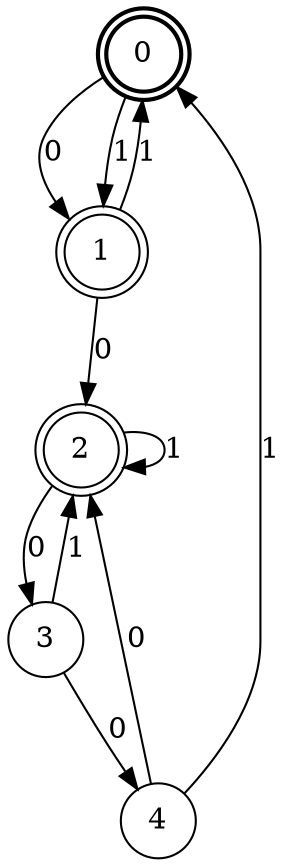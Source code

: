 digraph Automat {
    node [shape = circle];
    0 [style = "bold"];
    0 [peripheries=2]
    0 -> 1 [label = "0"];
    0 -> 1 [label = "1"];
    1 [peripheries=2]
    1 -> 2 [label = "0"];
    1 -> 0 [label = "1"];
    2 [peripheries=2]
    2 -> 3 [label = "0"];
    2 -> 2 [label = "1"];
    3 -> 4 [label = "0"];
    3 -> 2 [label = "1"];
    4 -> 2 [label = "0"];
    4 -> 0 [label = "1"];
}
